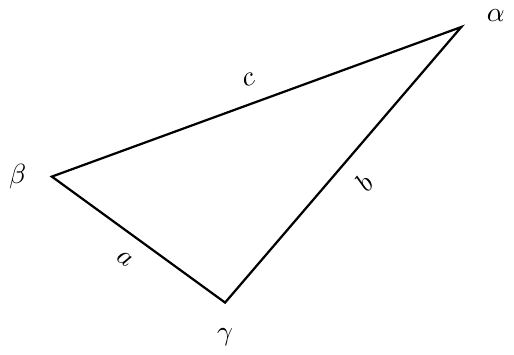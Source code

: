 \documentclass{standalone}
\usepackage{tikz}

\begin{document}
\begin{tikzpicture}
	\coordinate (O) at (0.4,-1.4);
	\coordinate (A) at (-1.8,0.2);
	\coordinate (B) at (3.4,2.1);
	\draw [thick] (O)--(A)--(B)--cycle;

	\path (O) -- (A) node[midway,sloped,below=0.1cm] {\(a\)};
	\path (O) -- (B) node[midway,sloped,below=0.1cm] {\(b\)};
	\path (A) -- (B) node[midway,sloped,above=0.1cm] {\(c\)};

	\node [below=0.2cm] at (O) {\(\gamma\)};
	\node [left=0.2cm] at (A) {\(\beta\)};
	\node [above=0.15cm,right=0.2cm] at (B) {\(\alpha\)};
\end{tikzpicture}
\end{document}
